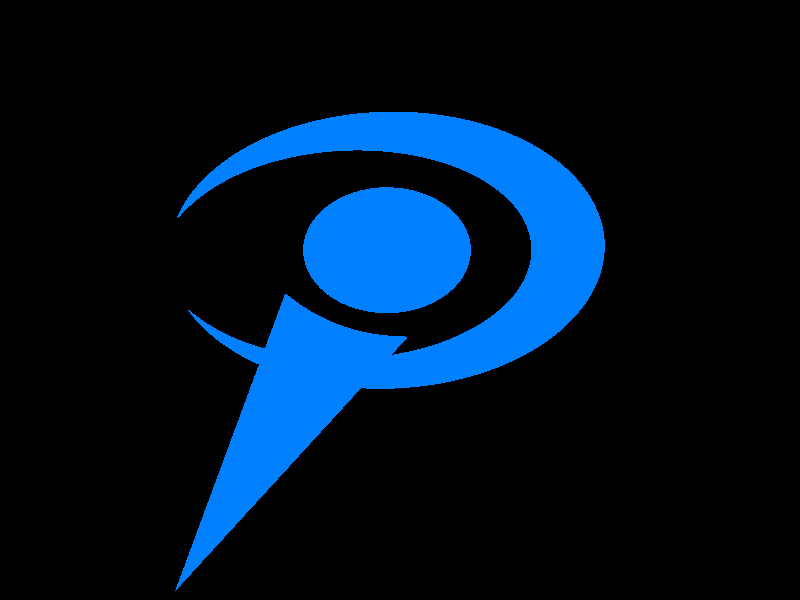 // For 16 icon:
// +w16 +h16 +a0.0 -j +r8
// For 32 icon:
// +w32 +h32 +a0.0 -j +r6
// For 48 icon:
// +w48 +h48 +a0.0 -j +r4

// For 128 icon:
// +w128 +h128 +a0.0 -j

#ifndef (Image)
	#declare Image = 2;
#end

// 1: Main icon
// 2: POV file icon
// 3: INC file icon
// 4: Render window icon
// 5: POV file icon (shadow)
// 6: INC file icon (shadow)

/*
NOTE:

When used as real icons (16, 32 and 48 pixels), the output from POV-Ray is
meant to be post-processed with the masks included.
Also, the 16x16 icon should be given a sharpening filter (before the mask is applied).
*/

#if (Image=1)
   #declare LogoColor = <0.0,0.5,1.0>;
   #declare Object = 1;
   #declare Disc = on;
   #declare Bkg = off;  
   #declare Shadow = off;
#end
#if (Image=2)
   #declare LogoColor = <0.0,0.5,1.0>;
   #declare Object = 1;
   #declare Disc = off;
   #declare Bkg = off; 
   #declare Shadow = off; 
#end
#if (Image=3)
   #declare LogoColor = <0.0,0.8,0.0>;
   #declare Object = 1;
   #declare Disc = off;
   #declare Bkg = off; 
   #declare Shadow = off;
#end
#if (Image=4)
   #declare LogoColor = <0.0,0.5,1.0>;
   #declare Object = 2;
   #declare Disc = on;
   #declare Bkg = off; 
   #declare Shadow = off;
#end
#if (Image=5)
   #declare LogoColor = <0.0,0.5,1.0>;
   #declare Object = 1;
   #declare Disc = off;
   #declare Bkg = off; 
   #declare Shadow = on; 
#end
#if (Image=6)
   #declare LogoColor = <0.0,0.8,0.0>;
   #declare Object = 1;
   #declare Disc = off;
   #declare Bkg = off; 
   #declare Shadow = on;
#end

camera {
   location -15*z
   right x
   up y
   angle 32 //+ 1*(image_width=16)
   look_at 0
}

background {color rgb 0}
#default {finish {ambient 0 diffuse 1 phong 1 phong_size 20}}

light_source {
	<-1,2,-3>*100, color 0.3
	area_light 150*x, 150*y, 6, 6 jitter
}

light_source {
	<-1,2,-3>*100, 
	#if (Shadow)
		color 0.55
	#else
		color 0.7
	#end
	shadowless
}

#if (Disc)
   union {
      torus {0.7, 0.3}
      cylinder {-0.3*y, 0.3*y, 0.7}
      rotate 90*x
      pigment {color rgb 1}
      scale 5 translate 3*z
   }
#else
  #if (Bkg)
    box {
      <0, 0, 0>, <1, 1, 0>
      texture {
        pigment {
          image_map {
            png "file16x16.png"           
            //png "file32x32.png"
            //png "file48x48.png"
            //png "file64x64.png"            
          }
        }
        finish {
          ambient 0.0
          diffuse 1.3
        }
      }
      scale 9
      translate -4.5*<1, 1, 0>
      translate 0.8*z
    }  
  #else
		#if (Shadow)
			plane {
				-z, -0.85
				pigment {
					color rgb 1.5
					/*
					gradient y translate -1.5*y
					scale 14 rotate 45*z
					color_map {[0.0, rgb 0.95][0.9, rgb 1.20]}
	*/
				}
			}
		#end
  #end
#end

#declare PovLogo =
union {
   sphere {2*y, 1}
   difference {
      cone {2*y, 1, -4*y, 0}
      sphere {2*y, 1.4 scale <1,1,2>}
   }
   difference {
      sphere {0, 1 scale <2.6, 2.2, 1>}
      sphere {0, 1 scale <2.3, 1.8, 2> translate <-.35, 0, 0>}
      rotate z*30 translate 2*y
   }
   rotate <0, 0, -25>
}

#declare RenderLogo =
union {
   #declare BarA =
   cone {-2.1*x, 0.1, 2.0*x, 0.7 translate <-0.9,1.5,0>}
   object {BarA} object {BarA rotate 180*z}
   
   #declare BarB =
   cone {-1.6*y, 0.1, 1.5*y, 0.7 translate <2.0,-0.9,0>}
   object {BarB} object {BarB rotate 180*z}
}

#if (Object=1)
   object {
      PovLogo
      #if (Disc)
         translate <-0.5,-0.35,0>
      #else
        #if ((Image=2) | (Image=3) | (Image=5) | (Image=6))
          scale 0.9
          translate <-0.9,-0.92,0>
        #else
          translate <-0.7,-0.5,0>
        #end
      #end
      pigment {color LogoColor}
		 #if (Shadow)
			 no_image
		 #end
   }
#else
   object {
      RenderLogo
      translate <-0.05,0.05,0>
      pigment {color LogoColor}
   }
#end

#if (Bkg)

  box {
    <-1, -1, 0>, <1, 1, 0>
    texture {
      pigment {
        image_map {
          png "file64x64.png"
        }
      }
      finish {
        ambient 1
        diffuse 0
      }
    }
  }
  
#end